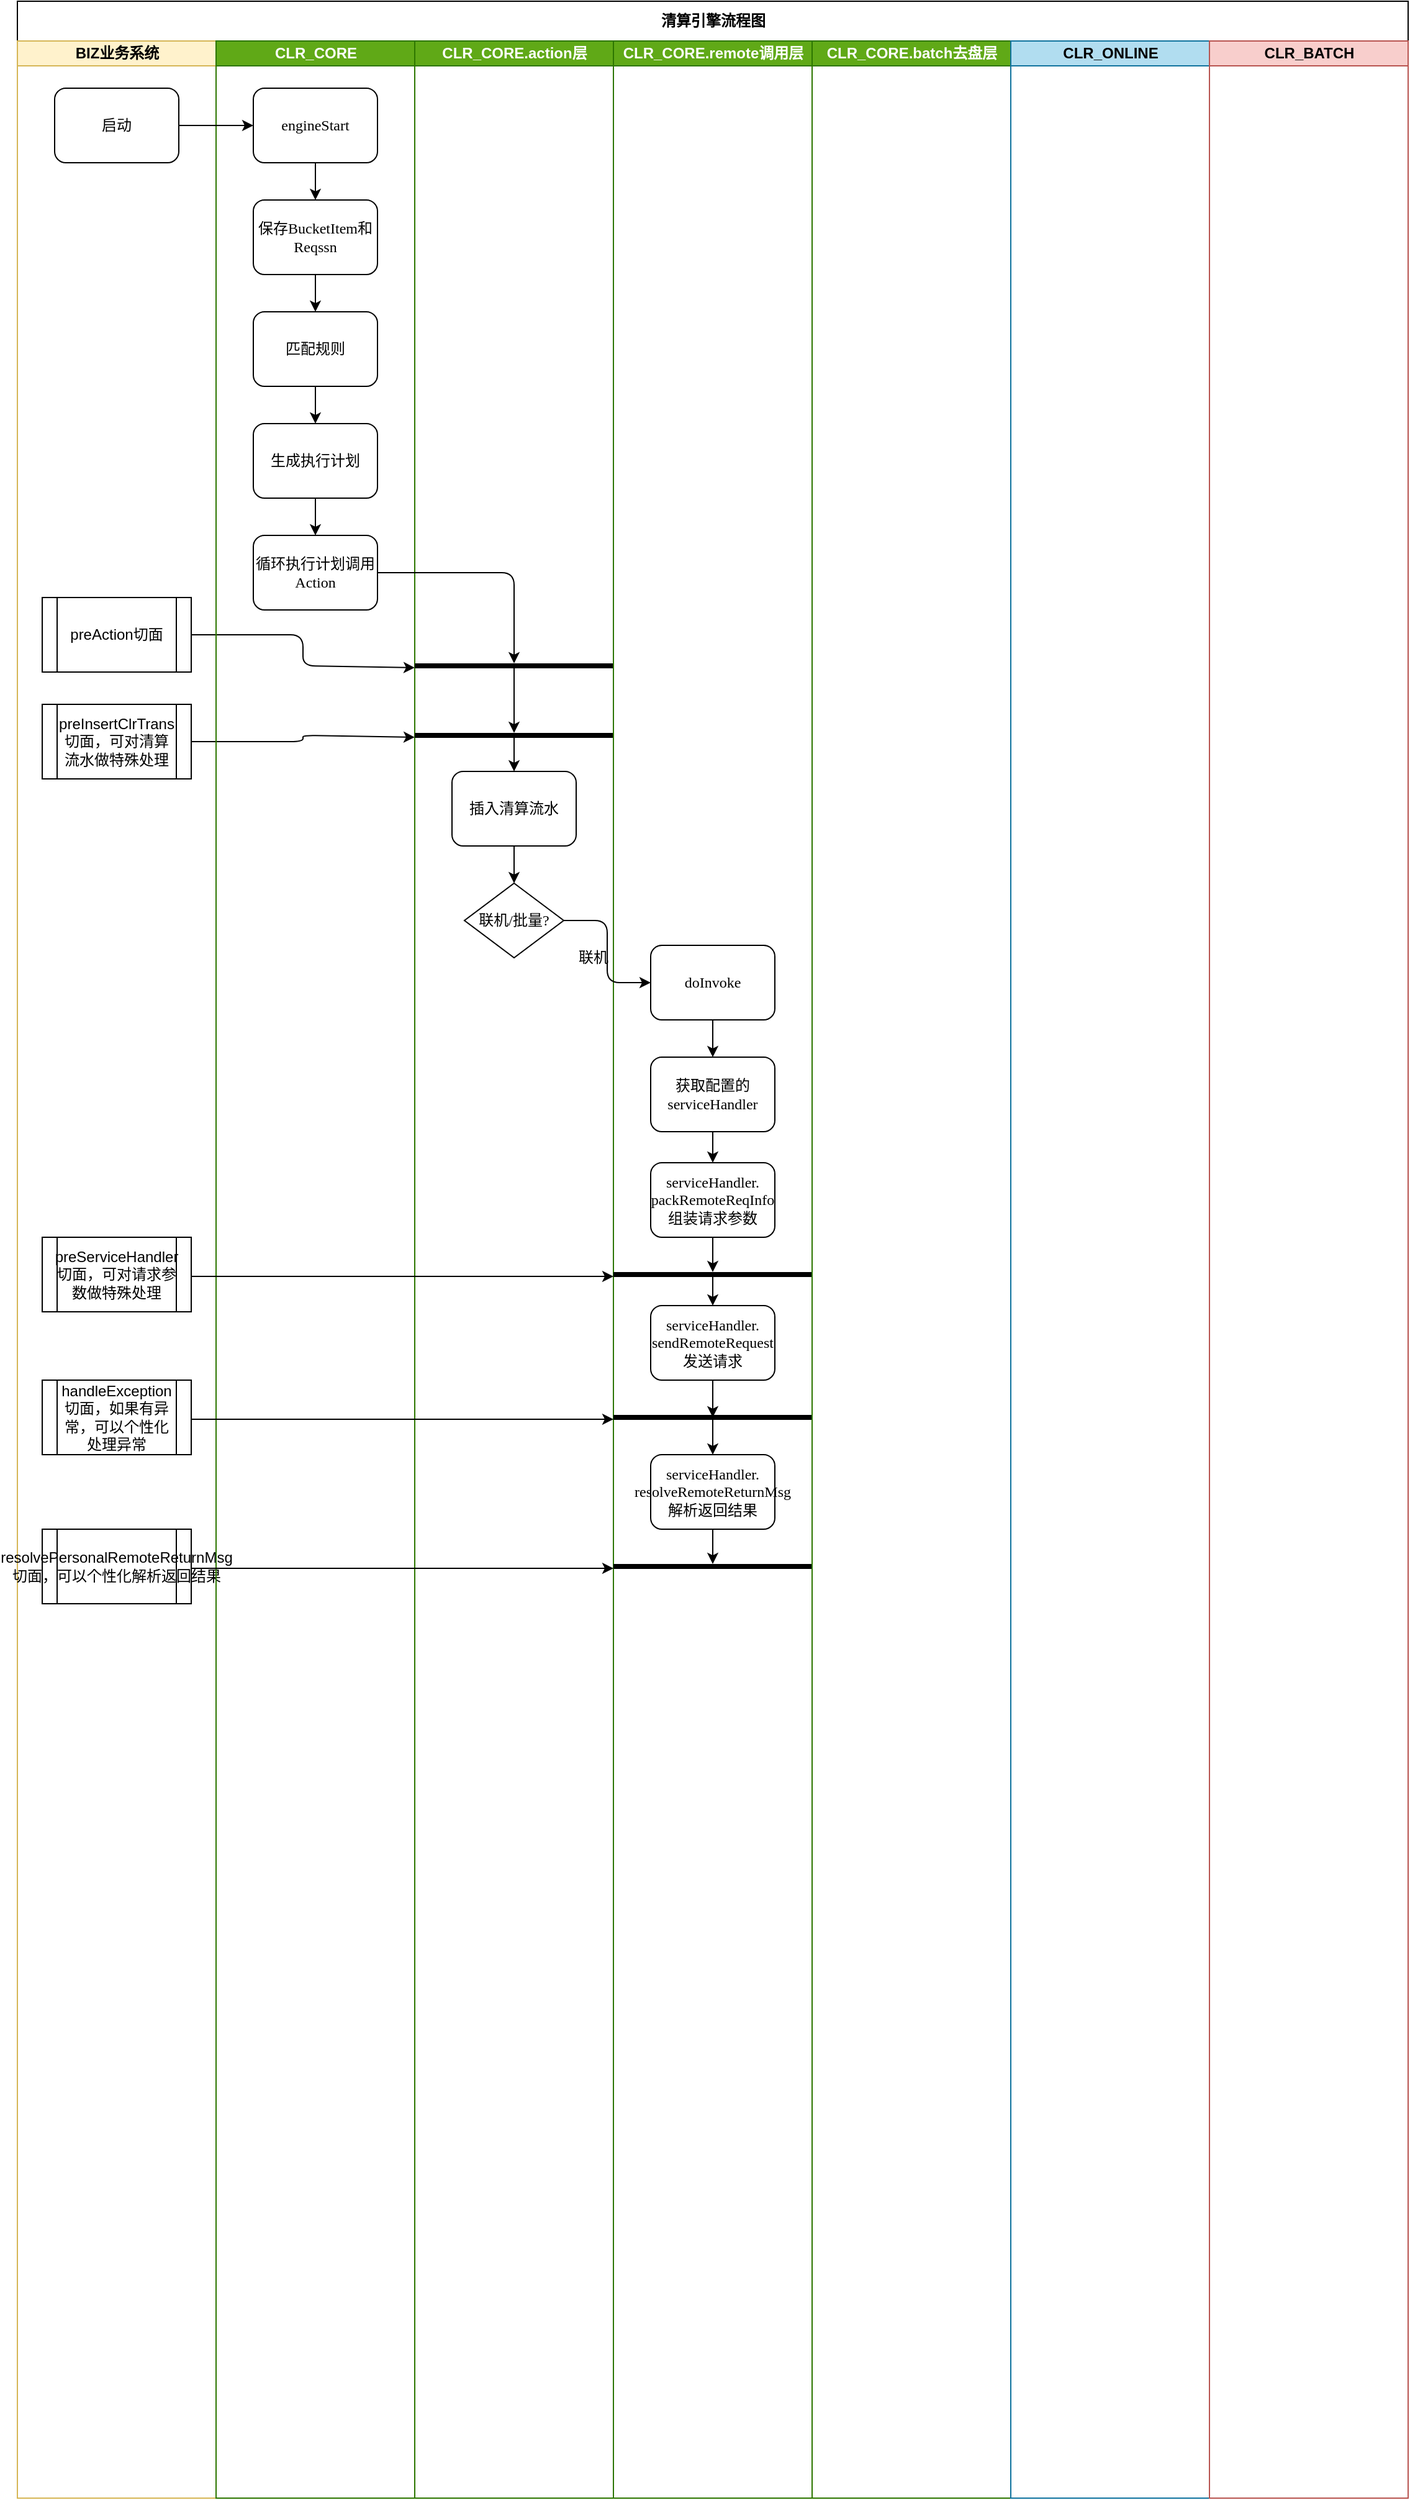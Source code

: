 <mxfile version="11.0.5" type="github"><diagram name="Page-1" id="74e2e168-ea6b-b213-b513-2b3c1d86103e"><mxGraphModel dx="1421" dy="792" grid="1" gridSize="10" guides="1" tooltips="1" connect="1" arrows="1" fold="1" page="1" pageScale="1" pageWidth="1100" pageHeight="850" background="#ffffff" math="0" shadow="0"><root><mxCell id="0"/><mxCell id="1" parent="0"/><mxCell id="77e6c97f196da883-1" value="清算引擎流程图" style="swimlane;html=1;childLayout=stackLayout;startSize=32;rounded=0;shadow=0;labelBackgroundColor=none;strokeColor=#000000;strokeWidth=1;fillColor=#ffffff;fontFamily=Verdana;fontSize=12;fontColor=#000000;align=center;" parent="1" vertex="1"><mxGeometry x="30" y="20" width="1120" height="2010" as="geometry"/></mxCell><mxCell id="77e6c97f196da883-2" value="BIZ业务系统" style="swimlane;html=1;startSize=20;fillColor=#fff2cc;strokeColor=#d6b656;" parent="77e6c97f196da883-1" vertex="1"><mxGeometry y="32" width="160" height="1978" as="geometry"/></mxCell><mxCell id="bjBSbHMstMbBnUtnhVTb-13" value="启动" style="rounded=1;whiteSpace=wrap;html=1;shadow=0;labelBackgroundColor=none;strokeColor=#000000;strokeWidth=1;fillColor=#ffffff;fontFamily=Verdana;fontSize=12;fontColor=#000000;align=center;" parent="77e6c97f196da883-2" vertex="1"><mxGeometry x="30" y="38" width="100" height="60" as="geometry"/></mxCell><mxCell id="XoDVdQ3UYgQiGksQShf7-19" value="preAction切面" style="shape=process;whiteSpace=wrap;html=1;backgroundOutline=1;fontSize=12;" vertex="1" parent="77e6c97f196da883-2"><mxGeometry x="20" y="448" width="120" height="60" as="geometry"/></mxCell><mxCell id="XoDVdQ3UYgQiGksQShf7-24" value="preInsertClrTrans切面，可对清算流水做特殊处理" style="shape=process;whiteSpace=wrap;html=1;backgroundOutline=1;fontSize=12;" vertex="1" parent="77e6c97f196da883-2"><mxGeometry x="20" y="534" width="120" height="60" as="geometry"/></mxCell><mxCell id="XoDVdQ3UYgQiGksQShf7-36" value="preServiceHandler切面，可对请求参数做特殊处理" style="shape=process;whiteSpace=wrap;html=1;backgroundOutline=1;fontSize=12;" vertex="1" parent="77e6c97f196da883-2"><mxGeometry x="20" y="963" width="120" height="60" as="geometry"/></mxCell><mxCell id="XoDVdQ3UYgQiGksQShf7-49" value="handleException切面，如果有异常，可以个性化处理异常" style="shape=process;whiteSpace=wrap;html=1;backgroundOutline=1;fontSize=12;" vertex="1" parent="77e6c97f196da883-2"><mxGeometry x="20" y="1078" width="120" height="60" as="geometry"/></mxCell><mxCell id="XoDVdQ3UYgQiGksQShf7-54" value="resolvePersonalRemoteReturnMsg切面，可以个性化解析返回结果" style="shape=process;whiteSpace=wrap;html=1;backgroundOutline=1;fontSize=12;" vertex="1" parent="77e6c97f196da883-2"><mxGeometry x="20" y="1198" width="120" height="60" as="geometry"/></mxCell><mxCell id="XoDVdQ3UYgQiGksQShf7-20" style="edgeStyle=orthogonalEdgeStyle;rounded=1;orthogonalLoop=1;jettySize=auto;html=1;fontSize=12;" edge="1" parent="77e6c97f196da883-1" source="XoDVdQ3UYgQiGksQShf7-19" target="XoDVdQ3UYgQiGksQShf7-16"><mxGeometry relative="1" as="geometry"/></mxCell><mxCell id="XoDVdQ3UYgQiGksQShf7-25" style="edgeStyle=orthogonalEdgeStyle;rounded=1;orthogonalLoop=1;jettySize=auto;html=1;fontSize=12;" edge="1" parent="77e6c97f196da883-1" source="XoDVdQ3UYgQiGksQShf7-24" target="XoDVdQ3UYgQiGksQShf7-22"><mxGeometry relative="1" as="geometry"/></mxCell><mxCell id="77e6c97f196da883-3" value="&lt;div&gt;CLR_CORE&lt;/div&gt;" style="swimlane;html=1;startSize=20;fillColor=#60a917;strokeColor=#2D7600;fontColor=#ffffff;" parent="77e6c97f196da883-1" vertex="1"><mxGeometry x="160" y="32" width="160" height="1978" as="geometry"/></mxCell><mxCell id="XoDVdQ3UYgQiGksQShf7-5" value="" style="edgeStyle=orthogonalEdgeStyle;rounded=0;orthogonalLoop=1;jettySize=auto;html=1;fontSize=12;" edge="1" parent="77e6c97f196da883-3" source="XoDVdQ3UYgQiGksQShf7-2" target="XoDVdQ3UYgQiGksQShf7-4"><mxGeometry relative="1" as="geometry"/></mxCell><mxCell id="XoDVdQ3UYgQiGksQShf7-2" value="engineStart" style="rounded=1;whiteSpace=wrap;html=1;shadow=0;labelBackgroundColor=none;strokeColor=#000000;strokeWidth=1;fillColor=#ffffff;fontFamily=Verdana;fontSize=12;fontColor=#000000;align=center;" vertex="1" parent="77e6c97f196da883-3"><mxGeometry x="30" y="38" width="100" height="60" as="geometry"/></mxCell><mxCell id="XoDVdQ3UYgQiGksQShf7-8" value="" style="edgeStyle=orthogonalEdgeStyle;rounded=0;orthogonalLoop=1;jettySize=auto;html=1;fontSize=12;" edge="1" parent="77e6c97f196da883-3" source="XoDVdQ3UYgQiGksQShf7-4" target="XoDVdQ3UYgQiGksQShf7-7"><mxGeometry relative="1" as="geometry"/></mxCell><mxCell id="XoDVdQ3UYgQiGksQShf7-4" value="保存BucketItem和Reqssn" style="rounded=1;whiteSpace=wrap;html=1;shadow=0;labelBackgroundColor=none;strokeColor=#000000;strokeWidth=1;fillColor=#ffffff;fontFamily=Verdana;fontSize=12;fontColor=#000000;align=center;" vertex="1" parent="77e6c97f196da883-3"><mxGeometry x="30" y="128" width="100" height="60" as="geometry"/></mxCell><mxCell id="XoDVdQ3UYgQiGksQShf7-10" value="" style="edgeStyle=orthogonalEdgeStyle;rounded=0;orthogonalLoop=1;jettySize=auto;html=1;fontSize=12;" edge="1" parent="77e6c97f196da883-3" source="XoDVdQ3UYgQiGksQShf7-7" target="XoDVdQ3UYgQiGksQShf7-9"><mxGeometry relative="1" as="geometry"/></mxCell><mxCell id="XoDVdQ3UYgQiGksQShf7-7" value="匹配规则" style="rounded=1;whiteSpace=wrap;html=1;shadow=0;labelBackgroundColor=none;strokeColor=#000000;strokeWidth=1;fillColor=#ffffff;fontFamily=Verdana;fontSize=12;fontColor=#000000;align=center;" vertex="1" parent="77e6c97f196da883-3"><mxGeometry x="30" y="218" width="100" height="60" as="geometry"/></mxCell><mxCell id="XoDVdQ3UYgQiGksQShf7-14" value="" style="edgeStyle=orthogonalEdgeStyle;rounded=0;orthogonalLoop=1;jettySize=auto;html=1;fontSize=12;" edge="1" parent="77e6c97f196da883-3" source="XoDVdQ3UYgQiGksQShf7-9" target="XoDVdQ3UYgQiGksQShf7-13"><mxGeometry relative="1" as="geometry"/></mxCell><mxCell id="XoDVdQ3UYgQiGksQShf7-9" value="生成执行计划" style="rounded=1;whiteSpace=wrap;html=1;shadow=0;labelBackgroundColor=none;strokeColor=#000000;strokeWidth=1;fillColor=#ffffff;fontFamily=Verdana;fontSize=12;fontColor=#000000;align=center;" vertex="1" parent="77e6c97f196da883-3"><mxGeometry x="30" y="308" width="100" height="60" as="geometry"/></mxCell><mxCell id="XoDVdQ3UYgQiGksQShf7-13" value="循环执行计划调用Action" style="rounded=1;whiteSpace=wrap;html=1;shadow=0;labelBackgroundColor=none;strokeColor=#000000;strokeWidth=1;fillColor=#ffffff;fontFamily=Verdana;fontSize=12;fontColor=#000000;align=center;" vertex="1" parent="77e6c97f196da883-3"><mxGeometry x="30" y="398" width="100" height="60" as="geometry"/></mxCell><mxCell id="77e6c97f196da883-4" value="CLR_CORE.action层" style="swimlane;html=1;startSize=20;fillColor=#60a917;strokeColor=#2D7600;fontColor=#ffffff;" parent="77e6c97f196da883-1" vertex="1"><mxGeometry x="320" y="32" width="160" height="1978" as="geometry"/></mxCell><mxCell id="XoDVdQ3UYgQiGksQShf7-23" style="edgeStyle=orthogonalEdgeStyle;rounded=1;orthogonalLoop=1;jettySize=auto;html=1;fontSize=12;" edge="1" parent="77e6c97f196da883-4" source="XoDVdQ3UYgQiGksQShf7-16" target="XoDVdQ3UYgQiGksQShf7-22"><mxGeometry relative="1" as="geometry"/></mxCell><mxCell id="XoDVdQ3UYgQiGksQShf7-16" value="" style="line;strokeWidth=4;html=1;perimeter=backbonePerimeter;points=[];outlineConnect=0;fontSize=12;" vertex="1" parent="77e6c97f196da883-4"><mxGeometry y="498" width="160" height="10" as="geometry"/></mxCell><mxCell id="XoDVdQ3UYgQiGksQShf7-27" style="edgeStyle=orthogonalEdgeStyle;rounded=1;orthogonalLoop=1;jettySize=auto;html=1;entryX=0.5;entryY=0;entryDx=0;entryDy=0;fontSize=12;" edge="1" parent="77e6c97f196da883-4" source="XoDVdQ3UYgQiGksQShf7-21" target="bjBSbHMstMbBnUtnhVTb-12"><mxGeometry relative="1" as="geometry"/></mxCell><mxCell id="XoDVdQ3UYgQiGksQShf7-21" value="插入清算流水" style="rounded=1;whiteSpace=wrap;html=1;shadow=0;labelBackgroundColor=none;strokeColor=#000000;strokeWidth=1;fillColor=#ffffff;fontFamily=Verdana;fontSize=12;fontColor=#000000;align=center;" vertex="1" parent="77e6c97f196da883-4"><mxGeometry x="30" y="588" width="100" height="60" as="geometry"/></mxCell><mxCell id="XoDVdQ3UYgQiGksQShf7-26" style="edgeStyle=orthogonalEdgeStyle;rounded=1;orthogonalLoop=1;jettySize=auto;html=1;fontSize=12;" edge="1" parent="77e6c97f196da883-4" source="XoDVdQ3UYgQiGksQShf7-22" target="XoDVdQ3UYgQiGksQShf7-21"><mxGeometry relative="1" as="geometry"/></mxCell><mxCell id="XoDVdQ3UYgQiGksQShf7-22" value="" style="line;strokeWidth=4;html=1;perimeter=backbonePerimeter;points=[];outlineConnect=0;fontSize=12;" vertex="1" parent="77e6c97f196da883-4"><mxGeometry y="554" width="160" height="10" as="geometry"/></mxCell><mxCell id="bjBSbHMstMbBnUtnhVTb-12" value="联机/批量?" style="rhombus;whiteSpace=wrap;html=1;rounded=0;shadow=0;labelBackgroundColor=none;strokeColor=#000000;strokeWidth=1;fillColor=#ffffff;fontFamily=Verdana;fontSize=12;fontColor=#000000;align=center;" parent="77e6c97f196da883-4" vertex="1"><mxGeometry x="40" y="678" width="80" height="60" as="geometry"/></mxCell><mxCell id="XoDVdQ3UYgQiGksQShf7-32" value="联机" style="text;html=1;resizable=0;points=[];autosize=1;align=left;verticalAlign=top;spacingTop=-4;fontSize=12;" vertex="1" parent="77e6c97f196da883-4"><mxGeometry x="130" y="728" width="40" height="20" as="geometry"/></mxCell><mxCell id="77e6c97f196da883-5" value="CLR_CORE.remote调用层" style="swimlane;html=1;startSize=20;fillColor=#60a917;strokeColor=#2D7600;fontColor=#ffffff;" parent="77e6c97f196da883-1" vertex="1"><mxGeometry x="480" y="32" width="160" height="1978" as="geometry"/></mxCell><mxCell id="XoDVdQ3UYgQiGksQShf7-31" style="edgeStyle=orthogonalEdgeStyle;rounded=1;orthogonalLoop=1;jettySize=auto;html=1;fontSize=12;" edge="1" parent="77e6c97f196da883-5" source="XoDVdQ3UYgQiGksQShf7-28" target="XoDVdQ3UYgQiGksQShf7-30"><mxGeometry relative="1" as="geometry"/></mxCell><mxCell id="XoDVdQ3UYgQiGksQShf7-28" value="doInvoke" style="rounded=1;whiteSpace=wrap;html=1;shadow=0;labelBackgroundColor=none;strokeColor=#000000;strokeWidth=1;fillColor=#ffffff;fontFamily=Verdana;fontSize=12;fontColor=#000000;align=center;" vertex="1" parent="77e6c97f196da883-5"><mxGeometry x="30" y="728" width="100" height="60" as="geometry"/></mxCell><mxCell id="XoDVdQ3UYgQiGksQShf7-40" value="" style="edgeStyle=orthogonalEdgeStyle;rounded=1;orthogonalLoop=1;jettySize=auto;html=1;fontSize=12;" edge="1" parent="77e6c97f196da883-5" source="XoDVdQ3UYgQiGksQShf7-30" target="XoDVdQ3UYgQiGksQShf7-38"><mxGeometry relative="1" as="geometry"/></mxCell><mxCell id="XoDVdQ3UYgQiGksQShf7-30" value="获取配置的serviceHandler" style="rounded=1;whiteSpace=wrap;html=1;shadow=0;labelBackgroundColor=none;strokeColor=#000000;strokeWidth=1;fillColor=#ffffff;fontFamily=Verdana;fontSize=12;fontColor=#000000;align=center;" vertex="1" parent="77e6c97f196da883-5"><mxGeometry x="30" y="818" width="100" height="60" as="geometry"/></mxCell><mxCell id="XoDVdQ3UYgQiGksQShf7-43" style="edgeStyle=orthogonalEdgeStyle;rounded=1;orthogonalLoop=1;jettySize=auto;html=1;fontSize=12;" edge="1" parent="77e6c97f196da883-5" source="XoDVdQ3UYgQiGksQShf7-34" target="XoDVdQ3UYgQiGksQShf7-42"><mxGeometry relative="1" as="geometry"/></mxCell><mxCell id="XoDVdQ3UYgQiGksQShf7-34" value="" style="line;strokeWidth=4;html=1;perimeter=backbonePerimeter;points=[];outlineConnect=0;fontSize=12;" vertex="1" parent="77e6c97f196da883-5"><mxGeometry y="988" width="160" height="10" as="geometry"/></mxCell><mxCell id="XoDVdQ3UYgQiGksQShf7-41" style="edgeStyle=orthogonalEdgeStyle;rounded=1;orthogonalLoop=1;jettySize=auto;html=1;fontSize=12;" edge="1" parent="77e6c97f196da883-5" source="XoDVdQ3UYgQiGksQShf7-38" target="XoDVdQ3UYgQiGksQShf7-34"><mxGeometry relative="1" as="geometry"/></mxCell><mxCell id="XoDVdQ3UYgQiGksQShf7-38" value="&lt;div&gt;serviceHandler.&lt;/div&gt;&lt;div&gt;packRemoteReqInfo&lt;br&gt;组装请求参数&lt;br&gt;&lt;/div&gt;" style="rounded=1;whiteSpace=wrap;html=1;shadow=0;labelBackgroundColor=none;strokeColor=#000000;strokeWidth=1;fillColor=#ffffff;fontFamily=Verdana;fontSize=12;fontColor=#000000;align=center;" vertex="1" parent="77e6c97f196da883-5"><mxGeometry x="30" y="903" width="100" height="60" as="geometry"/></mxCell><mxCell id="XoDVdQ3UYgQiGksQShf7-47" style="edgeStyle=orthogonalEdgeStyle;rounded=1;orthogonalLoop=1;jettySize=auto;html=1;entryX=0.5;entryY=0.5;entryDx=0;entryDy=0;entryPerimeter=0;fontSize=12;" edge="1" parent="77e6c97f196da883-5" source="XoDVdQ3UYgQiGksQShf7-42" target="XoDVdQ3UYgQiGksQShf7-46"><mxGeometry relative="1" as="geometry"/></mxCell><mxCell id="XoDVdQ3UYgQiGksQShf7-42" value="&lt;div&gt;serviceHandler.&lt;/div&gt;&lt;div&gt;sendRemoteRequest&lt;/div&gt;&lt;div&gt;发送请求&lt;br&gt;&lt;/div&gt;" style="rounded=1;whiteSpace=wrap;html=1;shadow=0;labelBackgroundColor=none;strokeColor=#000000;strokeWidth=1;fillColor=#ffffff;fontFamily=Verdana;fontSize=12;fontColor=#000000;align=center;" vertex="1" parent="77e6c97f196da883-5"><mxGeometry x="30" y="1018" width="100" height="60" as="geometry"/></mxCell><mxCell id="XoDVdQ3UYgQiGksQShf7-53" style="edgeStyle=orthogonalEdgeStyle;rounded=1;orthogonalLoop=1;jettySize=auto;html=1;fontSize=12;" edge="1" parent="77e6c97f196da883-5" source="XoDVdQ3UYgQiGksQShf7-44" target="XoDVdQ3UYgQiGksQShf7-51"><mxGeometry relative="1" as="geometry"/></mxCell><mxCell id="XoDVdQ3UYgQiGksQShf7-44" value="&lt;div&gt;serviceHandler.&lt;/div&gt;&lt;div&gt;resolveRemoteReturnMsg&lt;/div&gt;&lt;div&gt;解析返回结果&lt;br&gt;&lt;/div&gt;" style="rounded=1;whiteSpace=wrap;html=1;shadow=0;labelBackgroundColor=none;strokeColor=#000000;strokeWidth=1;fillColor=#ffffff;fontFamily=Verdana;fontSize=12;fontColor=#000000;align=center;" vertex="1" parent="77e6c97f196da883-5"><mxGeometry x="30" y="1138" width="100" height="60" as="geometry"/></mxCell><mxCell id="XoDVdQ3UYgQiGksQShf7-48" style="edgeStyle=orthogonalEdgeStyle;rounded=1;orthogonalLoop=1;jettySize=auto;html=1;fontSize=12;" edge="1" parent="77e6c97f196da883-5" source="XoDVdQ3UYgQiGksQShf7-46" target="XoDVdQ3UYgQiGksQShf7-44"><mxGeometry relative="1" as="geometry"/></mxCell><mxCell id="XoDVdQ3UYgQiGksQShf7-46" value="" style="line;strokeWidth=4;html=1;perimeter=backbonePerimeter;points=[];outlineConnect=0;fontSize=12;" vertex="1" parent="77e6c97f196da883-5"><mxGeometry y="1103" width="160" height="10" as="geometry"/></mxCell><mxCell id="XoDVdQ3UYgQiGksQShf7-51" value="" style="line;strokeWidth=4;html=1;perimeter=backbonePerimeter;points=[];outlineConnect=0;fontSize=12;" vertex="1" parent="77e6c97f196da883-5"><mxGeometry y="1223" width="160" height="10" as="geometry"/></mxCell><mxCell id="77e6c97f196da883-6" value="CLR_CORE.batch去盘层" style="swimlane;html=1;startSize=20;fillColor=#60a917;strokeColor=#2D7600;fontColor=#ffffff;" parent="77e6c97f196da883-1" vertex="1"><mxGeometry x="640" y="32" width="160" height="1978" as="geometry"/></mxCell><mxCell id="XoDVdQ3UYgQiGksQShf7-11" value="CLR_ONLINE" style="swimlane;html=1;startSize=20;fillColor=#b1ddf0;strokeColor=#10739e;" vertex="1" parent="77e6c97f196da883-1"><mxGeometry x="800" y="32" width="160" height="1978" as="geometry"/></mxCell><mxCell id="XoDVdQ3UYgQiGksQShf7-12" value="CLR_BATCH" style="swimlane;html=1;startSize=20;fillColor=#f8cecc;strokeColor=#b85450;" vertex="1" parent="77e6c97f196da883-1"><mxGeometry x="960" y="32" width="160" height="1978" as="geometry"/></mxCell><mxCell id="XoDVdQ3UYgQiGksQShf7-3" style="edgeStyle=orthogonalEdgeStyle;rounded=0;orthogonalLoop=1;jettySize=auto;html=1;fontSize=12;" edge="1" parent="77e6c97f196da883-1" source="bjBSbHMstMbBnUtnhVTb-13" target="XoDVdQ3UYgQiGksQShf7-2"><mxGeometry relative="1" as="geometry"/></mxCell><mxCell id="XoDVdQ3UYgQiGksQShf7-17" style="edgeStyle=orthogonalEdgeStyle;rounded=1;orthogonalLoop=1;jettySize=auto;html=1;fontSize=12;" edge="1" parent="77e6c97f196da883-1" source="XoDVdQ3UYgQiGksQShf7-13" target="XoDVdQ3UYgQiGksQShf7-16"><mxGeometry relative="1" as="geometry"/></mxCell><mxCell id="XoDVdQ3UYgQiGksQShf7-29" style="edgeStyle=orthogonalEdgeStyle;rounded=1;orthogonalLoop=1;jettySize=auto;html=1;fontSize=12;" edge="1" parent="77e6c97f196da883-1" source="bjBSbHMstMbBnUtnhVTb-12" target="XoDVdQ3UYgQiGksQShf7-28"><mxGeometry relative="1" as="geometry"/></mxCell><mxCell id="XoDVdQ3UYgQiGksQShf7-37" style="edgeStyle=orthogonalEdgeStyle;rounded=1;orthogonalLoop=1;jettySize=auto;html=1;fontSize=12;" edge="1" parent="77e6c97f196da883-1" source="XoDVdQ3UYgQiGksQShf7-36" target="XoDVdQ3UYgQiGksQShf7-34"><mxGeometry relative="1" as="geometry"/></mxCell><mxCell id="XoDVdQ3UYgQiGksQShf7-50" style="edgeStyle=orthogonalEdgeStyle;rounded=1;orthogonalLoop=1;jettySize=auto;html=1;fontSize=12;" edge="1" parent="77e6c97f196da883-1" source="XoDVdQ3UYgQiGksQShf7-49" target="XoDVdQ3UYgQiGksQShf7-46"><mxGeometry relative="1" as="geometry"/></mxCell><mxCell id="XoDVdQ3UYgQiGksQShf7-55" style="edgeStyle=orthogonalEdgeStyle;rounded=1;orthogonalLoop=1;jettySize=auto;html=1;fontSize=12;" edge="1" parent="77e6c97f196da883-1" source="XoDVdQ3UYgQiGksQShf7-54" target="XoDVdQ3UYgQiGksQShf7-51"><mxGeometry relative="1" as="geometry"/></mxCell></root></mxGraphModel></diagram></mxfile>